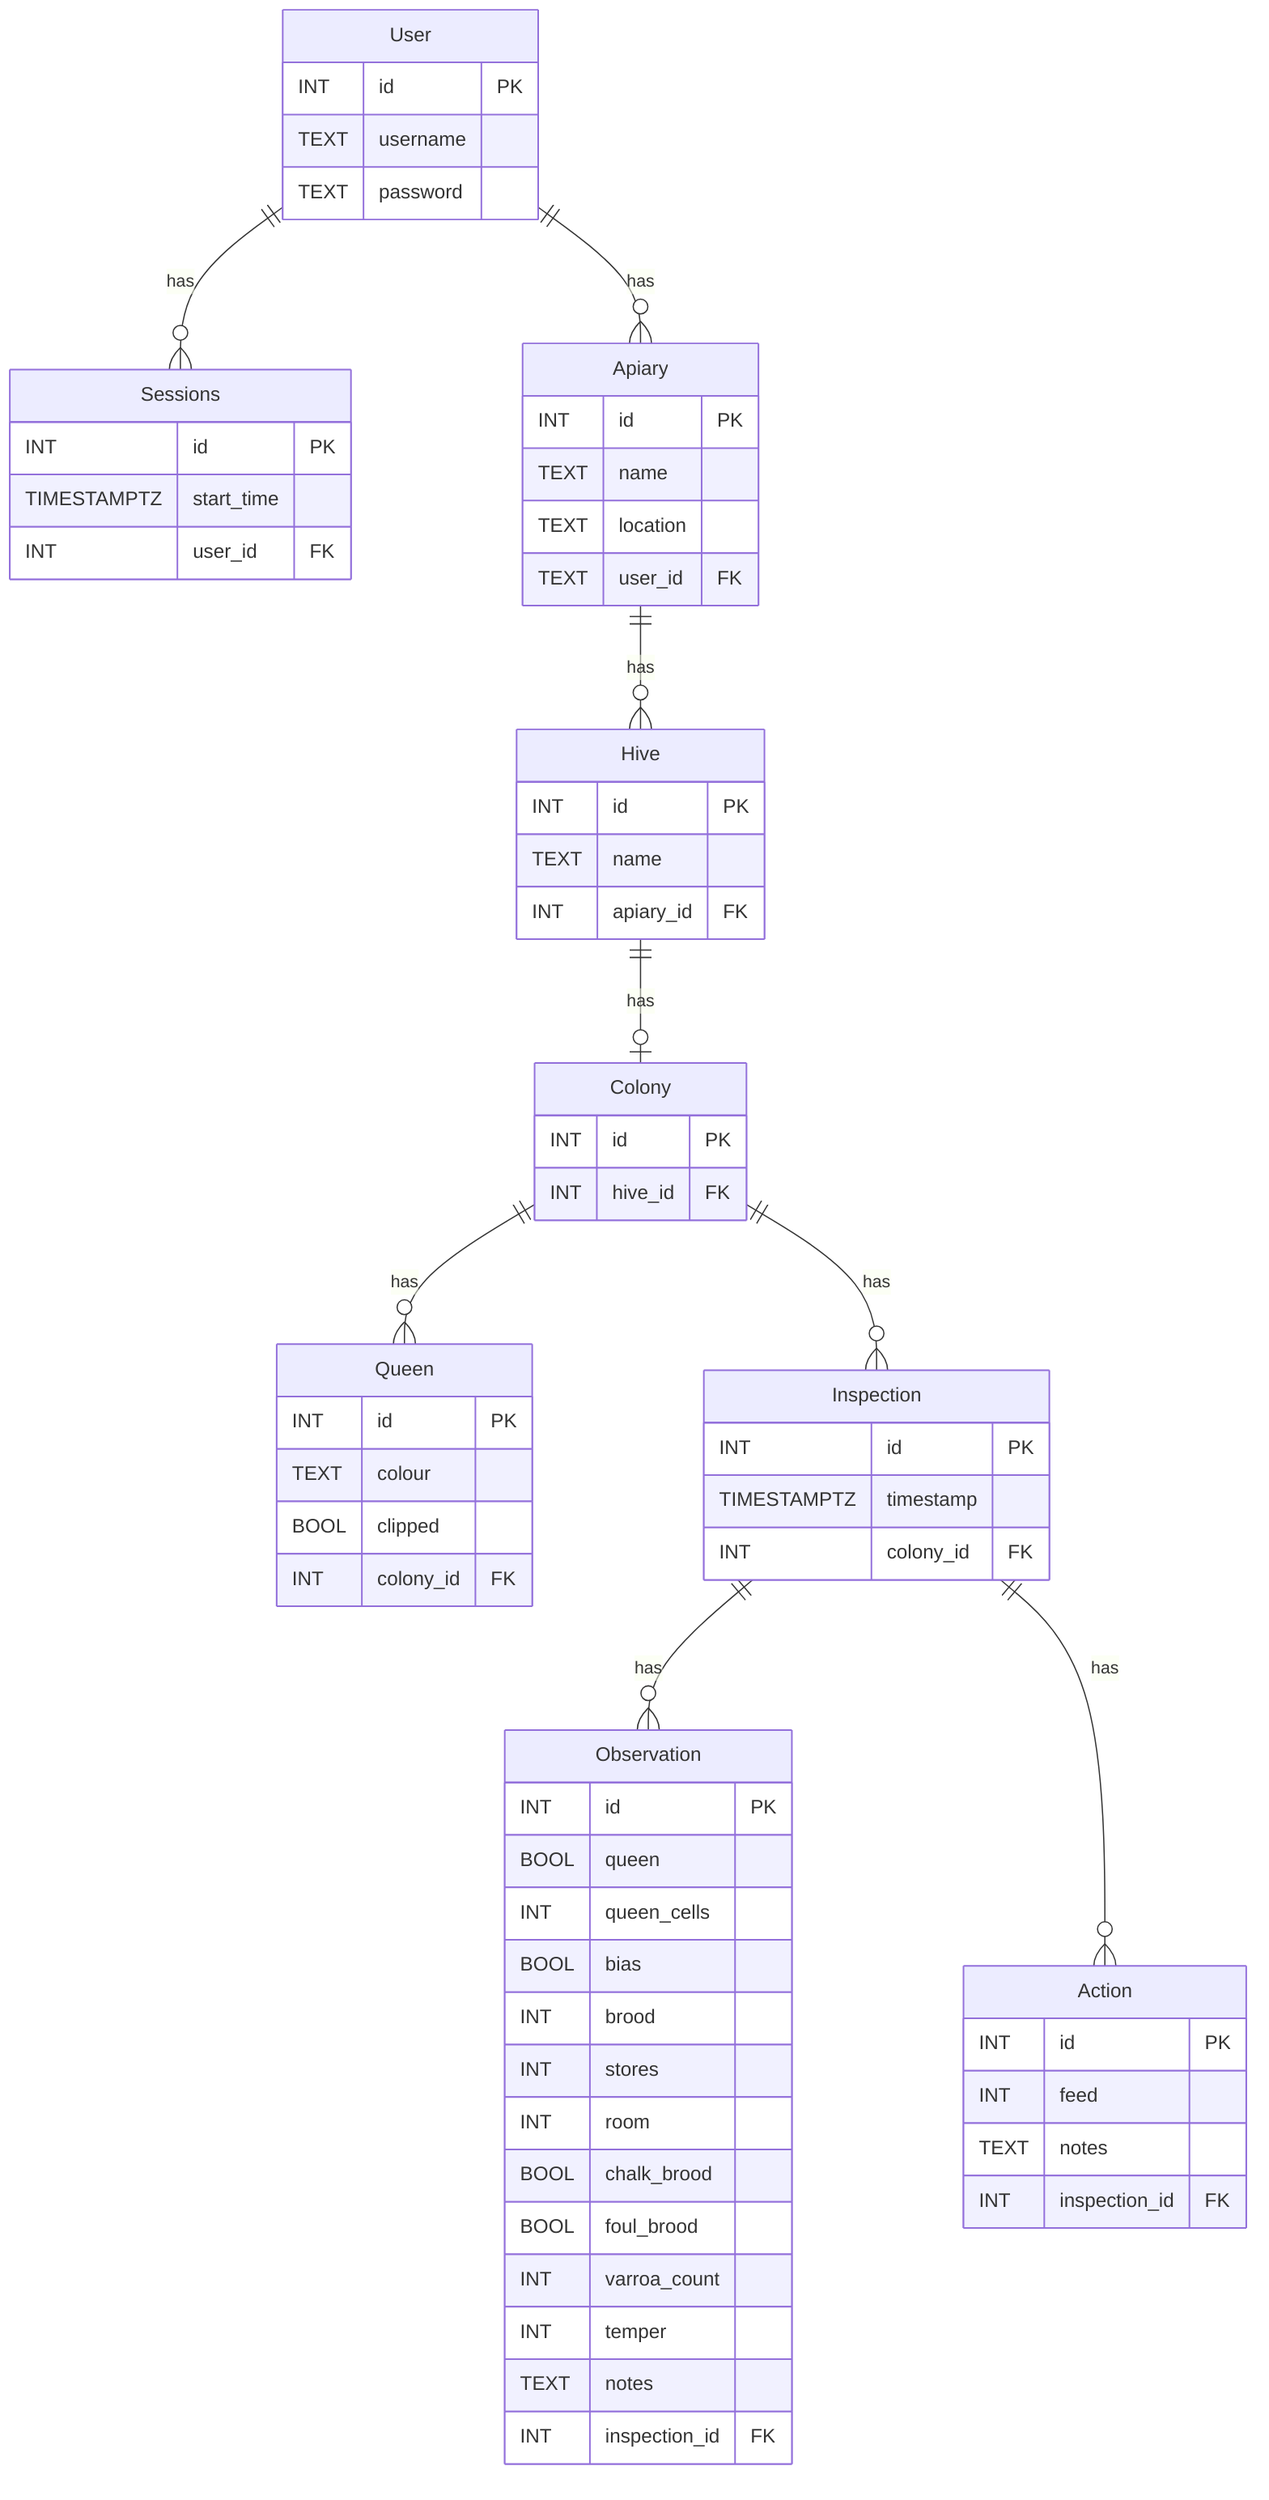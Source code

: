 erDiagram
    User {
        INT id PK
        TEXT username
        TEXT password
    }
    User ||--o{ Sessions : has
    Sessions {
        INT id PK
        TIMESTAMPTZ start_time
        INT user_id FK
    }
    User ||--o{ Apiary : has
    Apiary {
        INT id PK
        TEXT name
        TEXT location
        TEXT user_id FK
    }
    Apiary ||--o{ Hive : has
    Hive {
        INT id PK
        TEXT name
        INT apiary_id FK
    }
    Hive ||--o| Colony : has
    Colony {
        INT id PK
        INT hive_id FK
    }
    Colony ||--o{ Queen : has
    Queen {
        INT id PK
        TEXT colour
        BOOL clipped
        INT colony_id FK
    }
    Colony ||--o{ Inspection : has
    Inspection {
        INT id PK
        TIMESTAMPTZ timestamp
        INT colony_id FK
    }
    Inspection ||--o{ Observation : has
    Observation {
        INT id PK
        BOOL queen
        INT queen_cells
        BOOL bias
        INT brood
        INT stores
        INT room
        BOOL chalk_brood
        BOOL foul_brood
        INT varroa_count
        INT temper
        TEXT notes
        INT inspection_id FK
    }
    Inspection ||--o{ Action : has
    Action {
        INT id PK
        INT feed
        TEXT notes
        INT inspection_id FK
    }